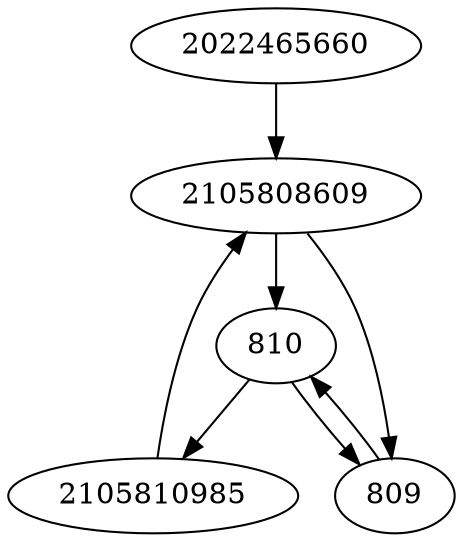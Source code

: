strict digraph  {
2105808609;
2105810985;
810;
809;
2022465660;
2105808609 -> 809;
2105808609 -> 810;
2105810985 -> 2105808609;
810 -> 809;
810 -> 2105810985;
809 -> 810;
2022465660 -> 2105808609;
}
